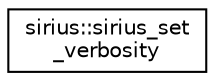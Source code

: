 digraph "Graphical Class Hierarchy"
{
 // INTERACTIVE_SVG=YES
  edge [fontname="Helvetica",fontsize="10",labelfontname="Helvetica",labelfontsize="10"];
  node [fontname="Helvetica",fontsize="10",shape=record];
  rankdir="LR";
  Node1 [label="sirius::sirius_set\l_verbosity",height=0.2,width=0.4,color="black", fillcolor="white", style="filled",URL="$interfacesirius_1_1sirius__set__verbosity.html"];
}

